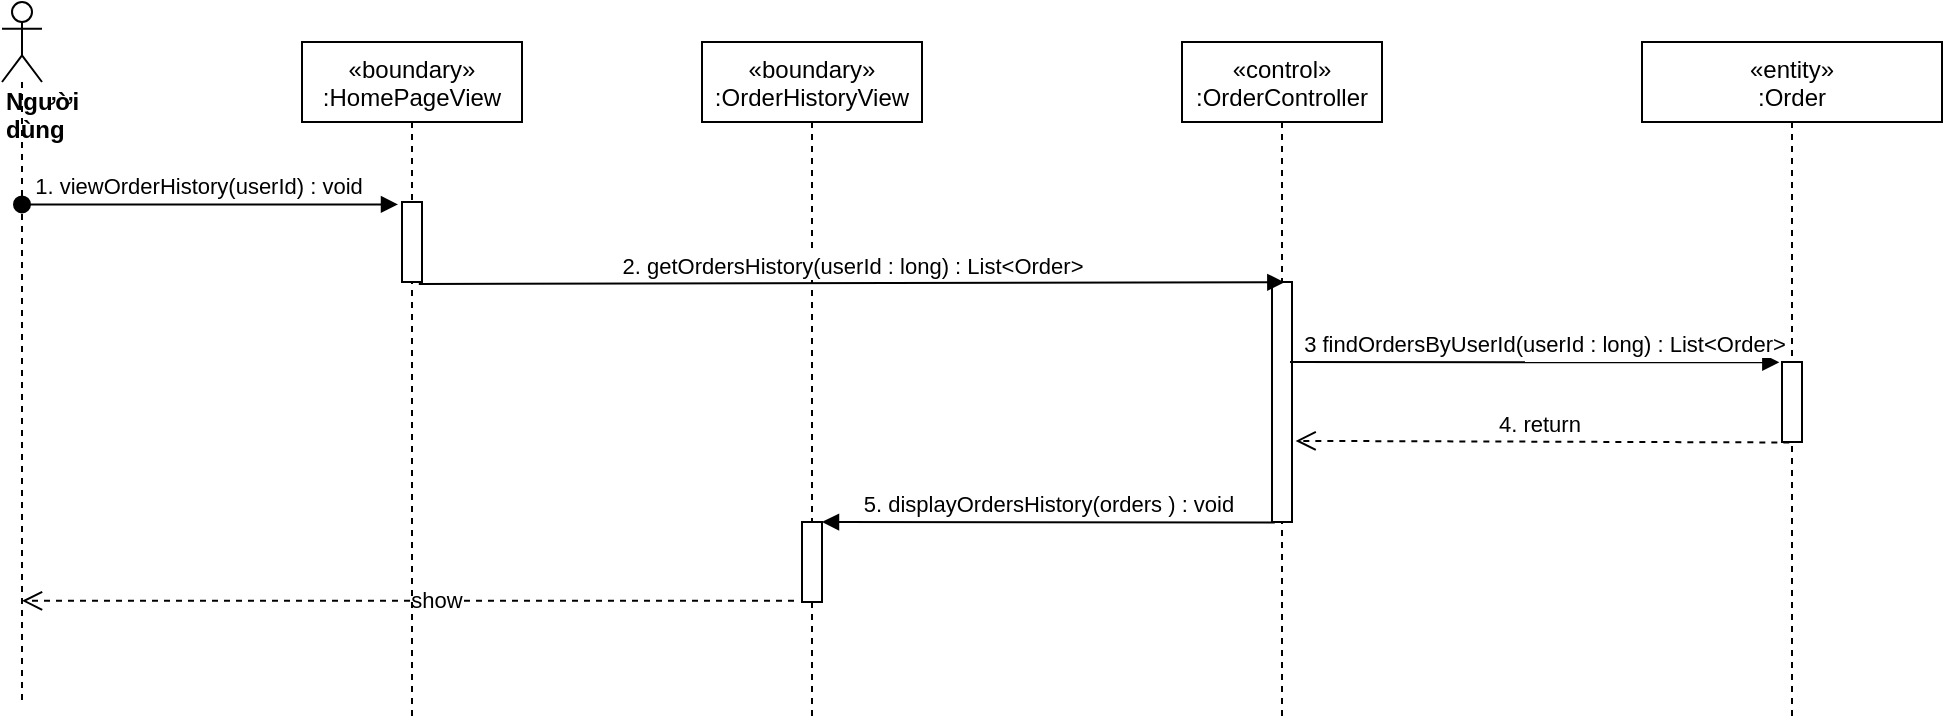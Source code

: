 <mxfile version="14.7.6" type="device"><diagram id="kgpKYQtTHZ0yAKxKKP6v" name="Page-1"><mxGraphModel dx="1038" dy="521" grid="1" gridSize="10" guides="1" tooltips="1" connect="1" arrows="1" fold="1" page="1" pageScale="1" pageWidth="850" pageHeight="1100" math="0" shadow="0"><root><mxCell id="0"/><mxCell id="1" parent="0"/><mxCell id="lgBpID-rliKtOanXW2Z2-1" value="«boundary»&#10;:OrderHistoryView" style="shape=umlLifeline;perimeter=lifelinePerimeter;container=1;collapsible=0;recursiveResize=0;rounded=0;shadow=0;strokeWidth=1;" parent="1" vertex="1"><mxGeometry x="410" y="80" width="110" height="340" as="geometry"/></mxCell><mxCell id="lgBpID-rliKtOanXW2Z2-2" value="" style="points=[];perimeter=orthogonalPerimeter;rounded=0;shadow=0;strokeWidth=1;" parent="lgBpID-rliKtOanXW2Z2-1" vertex="1"><mxGeometry x="50" y="240" width="10" height="40" as="geometry"/></mxCell><mxCell id="lgBpID-rliKtOanXW2Z2-4" value="«control»&#10;:OrderController" style="shape=umlLifeline;perimeter=lifelinePerimeter;container=1;collapsible=0;recursiveResize=0;rounded=0;shadow=0;strokeWidth=1;" parent="1" vertex="1"><mxGeometry x="650" y="80" width="100" height="340" as="geometry"/></mxCell><mxCell id="lgBpID-rliKtOanXW2Z2-5" value="" style="points=[];perimeter=orthogonalPerimeter;rounded=0;shadow=0;strokeWidth=1;" parent="lgBpID-rliKtOanXW2Z2-4" vertex="1"><mxGeometry x="45" y="120" width="10" height="120" as="geometry"/></mxCell><mxCell id="lgBpID-rliKtOanXW2Z2-6" value="&lt;div&gt;&lt;b&gt;Người dùng&lt;/b&gt;&lt;/div&gt;" style="shape=umlLifeline;participant=umlActor;perimeter=lifelinePerimeter;whiteSpace=wrap;html=1;container=1;collapsible=0;recursiveResize=0;verticalAlign=top;spacingTop=36;outlineConnect=0;align=left;size=40;" parent="1" vertex="1"><mxGeometry x="60" y="60" width="20" height="350" as="geometry"/></mxCell><mxCell id="lgBpID-rliKtOanXW2Z2-7" value="1. viewOrderHistory(userId) : void" style="verticalAlign=bottom;startArrow=oval;endArrow=block;startSize=8;shadow=0;strokeWidth=1;entryX=-0.2;entryY=0.03;entryDx=0;entryDy=0;entryPerimeter=0;" parent="1" source="lgBpID-rliKtOanXW2Z2-6" target="4-mijrQCZhqdVOi6iZ6I-2" edge="1"><mxGeometry x="-0.06" relative="1" as="geometry"><mxPoint x="100" y="170" as="sourcePoint"/><mxPoint as="offset"/></mxGeometry></mxCell><mxCell id="lgBpID-rliKtOanXW2Z2-10" value="2. getOrdersHistory(userId : long) : List&amp;lt;Order&amp;gt;" style="html=1;verticalAlign=bottom;endArrow=block;entryX=0.617;entryY=0.001;entryDx=0;entryDy=0;entryPerimeter=0;exitX=0.84;exitY=1.025;exitDx=0;exitDy=0;exitPerimeter=0;" parent="1" source="4-mijrQCZhqdVOi6iZ6I-2" target="lgBpID-rliKtOanXW2Z2-5" edge="1"><mxGeometry width="80" relative="1" as="geometry"><mxPoint x="280" y="200" as="sourcePoint"/><mxPoint x="500" y="210" as="targetPoint"/></mxGeometry></mxCell><mxCell id="lgBpID-rliKtOanXW2Z2-12" value="«entity»&#10;:Order" style="shape=umlLifeline;perimeter=lifelinePerimeter;container=1;collapsible=0;recursiveResize=0;rounded=0;shadow=0;strokeWidth=1;" parent="1" vertex="1"><mxGeometry x="880" y="80" width="150" height="340" as="geometry"/></mxCell><mxCell id="lgBpID-rliKtOanXW2Z2-13" value="" style="points=[];perimeter=orthogonalPerimeter;rounded=0;shadow=0;strokeWidth=1;" parent="lgBpID-rliKtOanXW2Z2-12" vertex="1"><mxGeometry x="70" y="160" width="10" height="40" as="geometry"/></mxCell><mxCell id="lgBpID-rliKtOanXW2Z2-14" value="3 findOrdersByUserId(userId : long) : List&amp;lt;Order&amp;gt;" style="html=1;verticalAlign=bottom;endArrow=block;entryX=-0.133;entryY=0.004;entryDx=0;entryDy=0;entryPerimeter=0;" parent="1" target="lgBpID-rliKtOanXW2Z2-13" edge="1"><mxGeometry x="0.041" width="80" relative="1" as="geometry"><mxPoint x="704" y="240" as="sourcePoint"/><mxPoint x="1000" y="190" as="targetPoint"/><mxPoint as="offset"/></mxGeometry></mxCell><mxCell id="lgBpID-rliKtOanXW2Z2-15" value="4. return&amp;nbsp;" style="html=1;verticalAlign=bottom;endArrow=open;dashed=1;endSize=8;exitX=0.367;exitY=1.006;exitDx=0;exitDy=0;exitPerimeter=0;entryX=1.18;entryY=0.662;entryDx=0;entryDy=0;entryPerimeter=0;" parent="1" source="lgBpID-rliKtOanXW2Z2-13" target="lgBpID-rliKtOanXW2Z2-5" edge="1"><mxGeometry relative="1" as="geometry"><mxPoint x="1000" y="360" as="sourcePoint"/><mxPoint x="630" y="270" as="targetPoint"/></mxGeometry></mxCell><mxCell id="d0PnJG1-nxoS6oOfSV64-2" value="" style="html=1;verticalAlign=bottom;endArrow=open;dashed=1;endSize=8;exitX=-0.4;exitY=0.985;exitDx=0;exitDy=0;exitPerimeter=0;" parent="1" source="lgBpID-rliKtOanXW2Z2-2" target="lgBpID-rliKtOanXW2Z2-6" edge="1"><mxGeometry relative="1" as="geometry"><mxPoint x="600" y="220" as="sourcePoint"/><mxPoint x="520" y="220" as="targetPoint"/></mxGeometry></mxCell><mxCell id="4-mijrQCZhqdVOi6iZ6I-4" value="show" style="edgeLabel;html=1;align=center;verticalAlign=middle;resizable=0;points=[];" parent="d0PnJG1-nxoS6oOfSV64-2" vertex="1" connectable="0"><mxGeometry x="-0.069" y="-1" relative="1" as="geometry"><mxPoint as="offset"/></mxGeometry></mxCell><mxCell id="4-mijrQCZhqdVOi6iZ6I-1" value="«boundary»&#10;:HomePageView" style="shape=umlLifeline;perimeter=lifelinePerimeter;container=1;collapsible=0;recursiveResize=0;rounded=0;shadow=0;strokeWidth=1;" parent="1" vertex="1"><mxGeometry x="210" y="80" width="110" height="340" as="geometry"/></mxCell><mxCell id="4-mijrQCZhqdVOi6iZ6I-2" value="" style="points=[];perimeter=orthogonalPerimeter;rounded=0;shadow=0;strokeWidth=1;" parent="4-mijrQCZhqdVOi6iZ6I-1" vertex="1"><mxGeometry x="50" y="80" width="10" height="40" as="geometry"/></mxCell><mxCell id="4-mijrQCZhqdVOi6iZ6I-3" value="5. displayOrdersHistory(orders ) : void" style="html=1;verticalAlign=bottom;endArrow=block;exitX=0.14;exitY=1.002;exitDx=0;exitDy=0;exitPerimeter=0;entryX=1;entryY=0;entryDx=0;entryDy=0;entryPerimeter=0;" parent="1" source="lgBpID-rliKtOanXW2Z2-5" target="lgBpID-rliKtOanXW2Z2-2" edge="1"><mxGeometry width="80" relative="1" as="geometry"><mxPoint x="570" y="220" as="sourcePoint"/><mxPoint x="490" y="308" as="targetPoint"/></mxGeometry></mxCell></root></mxGraphModel></diagram></mxfile>